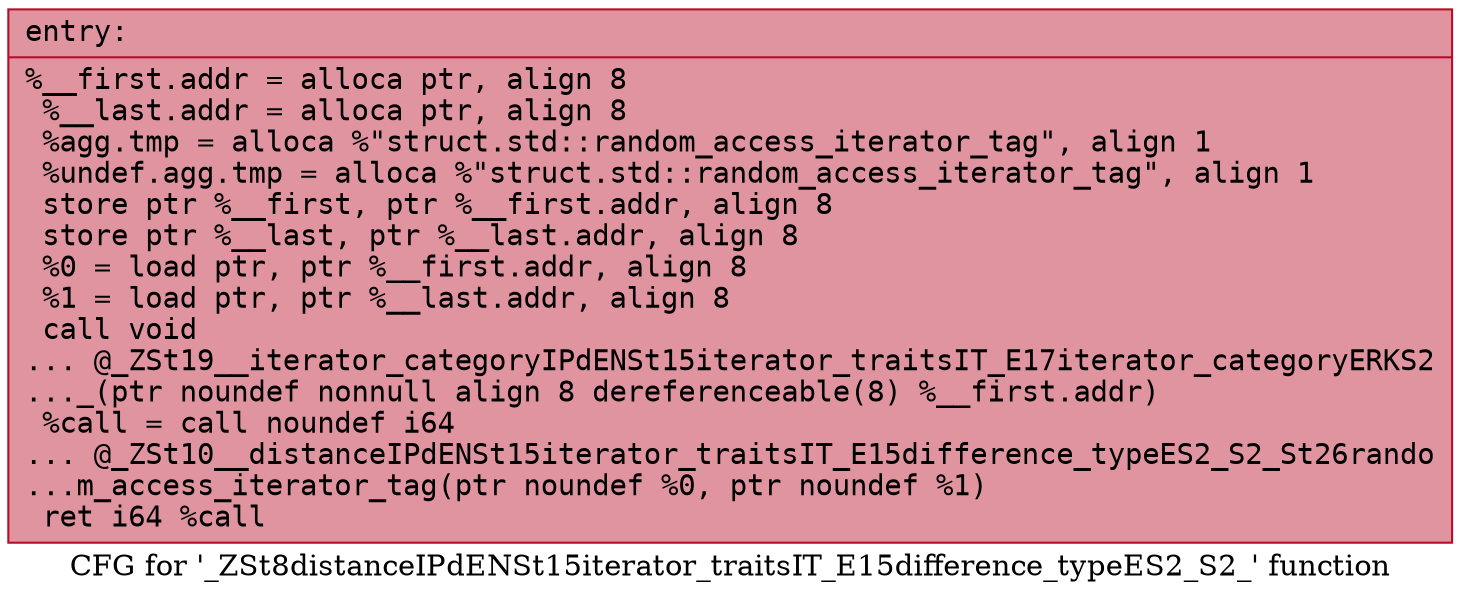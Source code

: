 digraph "CFG for '_ZSt8distanceIPdENSt15iterator_traitsIT_E15difference_typeES2_S2_' function" {
	label="CFG for '_ZSt8distanceIPdENSt15iterator_traitsIT_E15difference_typeES2_S2_' function";

	Node0x556bfea3ca90 [shape=record,color="#b70d28ff", style=filled, fillcolor="#b70d2870" fontname="Courier",label="{entry:\l|  %__first.addr = alloca ptr, align 8\l  %__last.addr = alloca ptr, align 8\l  %agg.tmp = alloca %\"struct.std::random_access_iterator_tag\", align 1\l  %undef.agg.tmp = alloca %\"struct.std::random_access_iterator_tag\", align 1\l  store ptr %__first, ptr %__first.addr, align 8\l  store ptr %__last, ptr %__last.addr, align 8\l  %0 = load ptr, ptr %__first.addr, align 8\l  %1 = load ptr, ptr %__last.addr, align 8\l  call void\l... @_ZSt19__iterator_categoryIPdENSt15iterator_traitsIT_E17iterator_categoryERKS2\l..._(ptr noundef nonnull align 8 dereferenceable(8) %__first.addr)\l  %call = call noundef i64\l... @_ZSt10__distanceIPdENSt15iterator_traitsIT_E15difference_typeES2_S2_St26rando\l...m_access_iterator_tag(ptr noundef %0, ptr noundef %1)\l  ret i64 %call\l}"];
}
